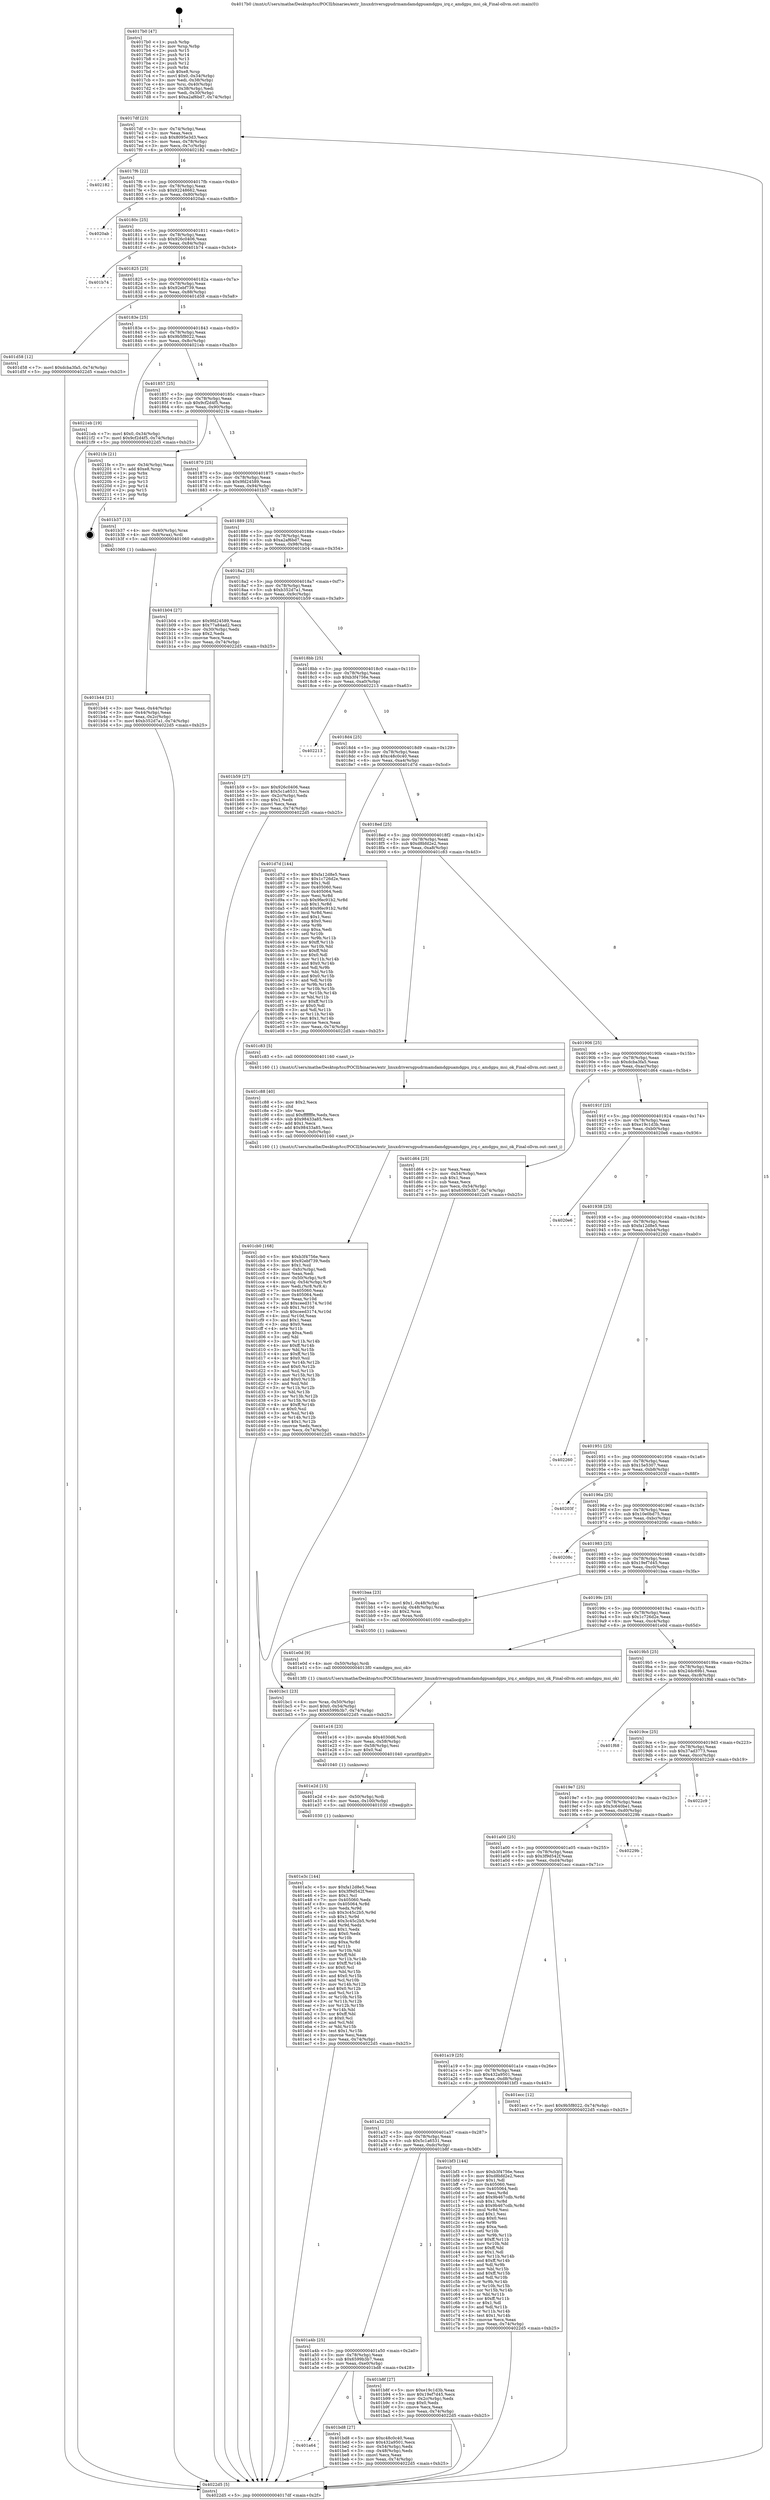 digraph "0x4017b0" {
  label = "0x4017b0 (/mnt/c/Users/mathe/Desktop/tcc/POCII/binaries/extr_linuxdriversgpudrmamdamdgpuamdgpu_irq.c_amdgpu_msi_ok_Final-ollvm.out::main(0))"
  labelloc = "t"
  node[shape=record]

  Entry [label="",width=0.3,height=0.3,shape=circle,fillcolor=black,style=filled]
  "0x4017df" [label="{
     0x4017df [23]\l
     | [instrs]\l
     &nbsp;&nbsp;0x4017df \<+3\>: mov -0x74(%rbp),%eax\l
     &nbsp;&nbsp;0x4017e2 \<+2\>: mov %eax,%ecx\l
     &nbsp;&nbsp;0x4017e4 \<+6\>: sub $0x8095e3d3,%ecx\l
     &nbsp;&nbsp;0x4017ea \<+3\>: mov %eax,-0x78(%rbp)\l
     &nbsp;&nbsp;0x4017ed \<+3\>: mov %ecx,-0x7c(%rbp)\l
     &nbsp;&nbsp;0x4017f0 \<+6\>: je 0000000000402182 \<main+0x9d2\>\l
  }"]
  "0x402182" [label="{
     0x402182\l
  }", style=dashed]
  "0x4017f6" [label="{
     0x4017f6 [22]\l
     | [instrs]\l
     &nbsp;&nbsp;0x4017f6 \<+5\>: jmp 00000000004017fb \<main+0x4b\>\l
     &nbsp;&nbsp;0x4017fb \<+3\>: mov -0x78(%rbp),%eax\l
     &nbsp;&nbsp;0x4017fe \<+5\>: sub $0x92248662,%eax\l
     &nbsp;&nbsp;0x401803 \<+3\>: mov %eax,-0x80(%rbp)\l
     &nbsp;&nbsp;0x401806 \<+6\>: je 00000000004020ab \<main+0x8fb\>\l
  }"]
  Exit [label="",width=0.3,height=0.3,shape=circle,fillcolor=black,style=filled,peripheries=2]
  "0x4020ab" [label="{
     0x4020ab\l
  }", style=dashed]
  "0x40180c" [label="{
     0x40180c [25]\l
     | [instrs]\l
     &nbsp;&nbsp;0x40180c \<+5\>: jmp 0000000000401811 \<main+0x61\>\l
     &nbsp;&nbsp;0x401811 \<+3\>: mov -0x78(%rbp),%eax\l
     &nbsp;&nbsp;0x401814 \<+5\>: sub $0x926c0406,%eax\l
     &nbsp;&nbsp;0x401819 \<+6\>: mov %eax,-0x84(%rbp)\l
     &nbsp;&nbsp;0x40181f \<+6\>: je 0000000000401b74 \<main+0x3c4\>\l
  }"]
  "0x401e3c" [label="{
     0x401e3c [144]\l
     | [instrs]\l
     &nbsp;&nbsp;0x401e3c \<+5\>: mov $0xfa12d8e5,%eax\l
     &nbsp;&nbsp;0x401e41 \<+5\>: mov $0x3f9d542f,%esi\l
     &nbsp;&nbsp;0x401e46 \<+2\>: mov $0x1,%cl\l
     &nbsp;&nbsp;0x401e48 \<+7\>: mov 0x405060,%edx\l
     &nbsp;&nbsp;0x401e4f \<+8\>: mov 0x405064,%r8d\l
     &nbsp;&nbsp;0x401e57 \<+3\>: mov %edx,%r9d\l
     &nbsp;&nbsp;0x401e5a \<+7\>: sub $0x3c45c2b5,%r9d\l
     &nbsp;&nbsp;0x401e61 \<+4\>: sub $0x1,%r9d\l
     &nbsp;&nbsp;0x401e65 \<+7\>: add $0x3c45c2b5,%r9d\l
     &nbsp;&nbsp;0x401e6c \<+4\>: imul %r9d,%edx\l
     &nbsp;&nbsp;0x401e70 \<+3\>: and $0x1,%edx\l
     &nbsp;&nbsp;0x401e73 \<+3\>: cmp $0x0,%edx\l
     &nbsp;&nbsp;0x401e76 \<+4\>: sete %r10b\l
     &nbsp;&nbsp;0x401e7a \<+4\>: cmp $0xa,%r8d\l
     &nbsp;&nbsp;0x401e7e \<+4\>: setl %r11b\l
     &nbsp;&nbsp;0x401e82 \<+3\>: mov %r10b,%bl\l
     &nbsp;&nbsp;0x401e85 \<+3\>: xor $0xff,%bl\l
     &nbsp;&nbsp;0x401e88 \<+3\>: mov %r11b,%r14b\l
     &nbsp;&nbsp;0x401e8b \<+4\>: xor $0xff,%r14b\l
     &nbsp;&nbsp;0x401e8f \<+3\>: xor $0x0,%cl\l
     &nbsp;&nbsp;0x401e92 \<+3\>: mov %bl,%r15b\l
     &nbsp;&nbsp;0x401e95 \<+4\>: and $0x0,%r15b\l
     &nbsp;&nbsp;0x401e99 \<+3\>: and %cl,%r10b\l
     &nbsp;&nbsp;0x401e9c \<+3\>: mov %r14b,%r12b\l
     &nbsp;&nbsp;0x401e9f \<+4\>: and $0x0,%r12b\l
     &nbsp;&nbsp;0x401ea3 \<+3\>: and %cl,%r11b\l
     &nbsp;&nbsp;0x401ea6 \<+3\>: or %r10b,%r15b\l
     &nbsp;&nbsp;0x401ea9 \<+3\>: or %r11b,%r12b\l
     &nbsp;&nbsp;0x401eac \<+3\>: xor %r12b,%r15b\l
     &nbsp;&nbsp;0x401eaf \<+3\>: or %r14b,%bl\l
     &nbsp;&nbsp;0x401eb2 \<+3\>: xor $0xff,%bl\l
     &nbsp;&nbsp;0x401eb5 \<+3\>: or $0x0,%cl\l
     &nbsp;&nbsp;0x401eb8 \<+2\>: and %cl,%bl\l
     &nbsp;&nbsp;0x401eba \<+3\>: or %bl,%r15b\l
     &nbsp;&nbsp;0x401ebd \<+4\>: test $0x1,%r15b\l
     &nbsp;&nbsp;0x401ec1 \<+3\>: cmovne %esi,%eax\l
     &nbsp;&nbsp;0x401ec4 \<+3\>: mov %eax,-0x74(%rbp)\l
     &nbsp;&nbsp;0x401ec7 \<+5\>: jmp 00000000004022d5 \<main+0xb25\>\l
  }"]
  "0x401b74" [label="{
     0x401b74\l
  }", style=dashed]
  "0x401825" [label="{
     0x401825 [25]\l
     | [instrs]\l
     &nbsp;&nbsp;0x401825 \<+5\>: jmp 000000000040182a \<main+0x7a\>\l
     &nbsp;&nbsp;0x40182a \<+3\>: mov -0x78(%rbp),%eax\l
     &nbsp;&nbsp;0x40182d \<+5\>: sub $0x92ebf739,%eax\l
     &nbsp;&nbsp;0x401832 \<+6\>: mov %eax,-0x88(%rbp)\l
     &nbsp;&nbsp;0x401838 \<+6\>: je 0000000000401d58 \<main+0x5a8\>\l
  }"]
  "0x401e2d" [label="{
     0x401e2d [15]\l
     | [instrs]\l
     &nbsp;&nbsp;0x401e2d \<+4\>: mov -0x50(%rbp),%rdi\l
     &nbsp;&nbsp;0x401e31 \<+6\>: mov %eax,-0x100(%rbp)\l
     &nbsp;&nbsp;0x401e37 \<+5\>: call 0000000000401030 \<free@plt\>\l
     | [calls]\l
     &nbsp;&nbsp;0x401030 \{1\} (unknown)\l
  }"]
  "0x401d58" [label="{
     0x401d58 [12]\l
     | [instrs]\l
     &nbsp;&nbsp;0x401d58 \<+7\>: movl $0xdcba3fa5,-0x74(%rbp)\l
     &nbsp;&nbsp;0x401d5f \<+5\>: jmp 00000000004022d5 \<main+0xb25\>\l
  }"]
  "0x40183e" [label="{
     0x40183e [25]\l
     | [instrs]\l
     &nbsp;&nbsp;0x40183e \<+5\>: jmp 0000000000401843 \<main+0x93\>\l
     &nbsp;&nbsp;0x401843 \<+3\>: mov -0x78(%rbp),%eax\l
     &nbsp;&nbsp;0x401846 \<+5\>: sub $0x9b5f8022,%eax\l
     &nbsp;&nbsp;0x40184b \<+6\>: mov %eax,-0x8c(%rbp)\l
     &nbsp;&nbsp;0x401851 \<+6\>: je 00000000004021eb \<main+0xa3b\>\l
  }"]
  "0x401e16" [label="{
     0x401e16 [23]\l
     | [instrs]\l
     &nbsp;&nbsp;0x401e16 \<+10\>: movabs $0x4030d6,%rdi\l
     &nbsp;&nbsp;0x401e20 \<+3\>: mov %eax,-0x58(%rbp)\l
     &nbsp;&nbsp;0x401e23 \<+3\>: mov -0x58(%rbp),%esi\l
     &nbsp;&nbsp;0x401e26 \<+2\>: mov $0x0,%al\l
     &nbsp;&nbsp;0x401e28 \<+5\>: call 0000000000401040 \<printf@plt\>\l
     | [calls]\l
     &nbsp;&nbsp;0x401040 \{1\} (unknown)\l
  }"]
  "0x4021eb" [label="{
     0x4021eb [19]\l
     | [instrs]\l
     &nbsp;&nbsp;0x4021eb \<+7\>: movl $0x0,-0x34(%rbp)\l
     &nbsp;&nbsp;0x4021f2 \<+7\>: movl $0x9cf2d4f5,-0x74(%rbp)\l
     &nbsp;&nbsp;0x4021f9 \<+5\>: jmp 00000000004022d5 \<main+0xb25\>\l
  }"]
  "0x401857" [label="{
     0x401857 [25]\l
     | [instrs]\l
     &nbsp;&nbsp;0x401857 \<+5\>: jmp 000000000040185c \<main+0xac\>\l
     &nbsp;&nbsp;0x40185c \<+3\>: mov -0x78(%rbp),%eax\l
     &nbsp;&nbsp;0x40185f \<+5\>: sub $0x9cf2d4f5,%eax\l
     &nbsp;&nbsp;0x401864 \<+6\>: mov %eax,-0x90(%rbp)\l
     &nbsp;&nbsp;0x40186a \<+6\>: je 00000000004021fe \<main+0xa4e\>\l
  }"]
  "0x401cb0" [label="{
     0x401cb0 [168]\l
     | [instrs]\l
     &nbsp;&nbsp;0x401cb0 \<+5\>: mov $0xb3f4756e,%ecx\l
     &nbsp;&nbsp;0x401cb5 \<+5\>: mov $0x92ebf739,%edx\l
     &nbsp;&nbsp;0x401cba \<+3\>: mov $0x1,%sil\l
     &nbsp;&nbsp;0x401cbd \<+6\>: mov -0xfc(%rbp),%edi\l
     &nbsp;&nbsp;0x401cc3 \<+3\>: imul %eax,%edi\l
     &nbsp;&nbsp;0x401cc6 \<+4\>: mov -0x50(%rbp),%r8\l
     &nbsp;&nbsp;0x401cca \<+4\>: movslq -0x54(%rbp),%r9\l
     &nbsp;&nbsp;0x401cce \<+4\>: mov %edi,(%r8,%r9,4)\l
     &nbsp;&nbsp;0x401cd2 \<+7\>: mov 0x405060,%eax\l
     &nbsp;&nbsp;0x401cd9 \<+7\>: mov 0x405064,%edi\l
     &nbsp;&nbsp;0x401ce0 \<+3\>: mov %eax,%r10d\l
     &nbsp;&nbsp;0x401ce3 \<+7\>: add $0xceed3174,%r10d\l
     &nbsp;&nbsp;0x401cea \<+4\>: sub $0x1,%r10d\l
     &nbsp;&nbsp;0x401cee \<+7\>: sub $0xceed3174,%r10d\l
     &nbsp;&nbsp;0x401cf5 \<+4\>: imul %r10d,%eax\l
     &nbsp;&nbsp;0x401cf9 \<+3\>: and $0x1,%eax\l
     &nbsp;&nbsp;0x401cfc \<+3\>: cmp $0x0,%eax\l
     &nbsp;&nbsp;0x401cff \<+4\>: sete %r11b\l
     &nbsp;&nbsp;0x401d03 \<+3\>: cmp $0xa,%edi\l
     &nbsp;&nbsp;0x401d06 \<+3\>: setl %bl\l
     &nbsp;&nbsp;0x401d09 \<+3\>: mov %r11b,%r14b\l
     &nbsp;&nbsp;0x401d0c \<+4\>: xor $0xff,%r14b\l
     &nbsp;&nbsp;0x401d10 \<+3\>: mov %bl,%r15b\l
     &nbsp;&nbsp;0x401d13 \<+4\>: xor $0xff,%r15b\l
     &nbsp;&nbsp;0x401d17 \<+4\>: xor $0x0,%sil\l
     &nbsp;&nbsp;0x401d1b \<+3\>: mov %r14b,%r12b\l
     &nbsp;&nbsp;0x401d1e \<+4\>: and $0x0,%r12b\l
     &nbsp;&nbsp;0x401d22 \<+3\>: and %sil,%r11b\l
     &nbsp;&nbsp;0x401d25 \<+3\>: mov %r15b,%r13b\l
     &nbsp;&nbsp;0x401d28 \<+4\>: and $0x0,%r13b\l
     &nbsp;&nbsp;0x401d2c \<+3\>: and %sil,%bl\l
     &nbsp;&nbsp;0x401d2f \<+3\>: or %r11b,%r12b\l
     &nbsp;&nbsp;0x401d32 \<+3\>: or %bl,%r13b\l
     &nbsp;&nbsp;0x401d35 \<+3\>: xor %r13b,%r12b\l
     &nbsp;&nbsp;0x401d38 \<+3\>: or %r15b,%r14b\l
     &nbsp;&nbsp;0x401d3b \<+4\>: xor $0xff,%r14b\l
     &nbsp;&nbsp;0x401d3f \<+4\>: or $0x0,%sil\l
     &nbsp;&nbsp;0x401d43 \<+3\>: and %sil,%r14b\l
     &nbsp;&nbsp;0x401d46 \<+3\>: or %r14b,%r12b\l
     &nbsp;&nbsp;0x401d49 \<+4\>: test $0x1,%r12b\l
     &nbsp;&nbsp;0x401d4d \<+3\>: cmovne %edx,%ecx\l
     &nbsp;&nbsp;0x401d50 \<+3\>: mov %ecx,-0x74(%rbp)\l
     &nbsp;&nbsp;0x401d53 \<+5\>: jmp 00000000004022d5 \<main+0xb25\>\l
  }"]
  "0x4021fe" [label="{
     0x4021fe [21]\l
     | [instrs]\l
     &nbsp;&nbsp;0x4021fe \<+3\>: mov -0x34(%rbp),%eax\l
     &nbsp;&nbsp;0x402201 \<+7\>: add $0xe8,%rsp\l
     &nbsp;&nbsp;0x402208 \<+1\>: pop %rbx\l
     &nbsp;&nbsp;0x402209 \<+2\>: pop %r12\l
     &nbsp;&nbsp;0x40220b \<+2\>: pop %r13\l
     &nbsp;&nbsp;0x40220d \<+2\>: pop %r14\l
     &nbsp;&nbsp;0x40220f \<+2\>: pop %r15\l
     &nbsp;&nbsp;0x402211 \<+1\>: pop %rbp\l
     &nbsp;&nbsp;0x402212 \<+1\>: ret\l
  }"]
  "0x401870" [label="{
     0x401870 [25]\l
     | [instrs]\l
     &nbsp;&nbsp;0x401870 \<+5\>: jmp 0000000000401875 \<main+0xc5\>\l
     &nbsp;&nbsp;0x401875 \<+3\>: mov -0x78(%rbp),%eax\l
     &nbsp;&nbsp;0x401878 \<+5\>: sub $0x9fd24589,%eax\l
     &nbsp;&nbsp;0x40187d \<+6\>: mov %eax,-0x94(%rbp)\l
     &nbsp;&nbsp;0x401883 \<+6\>: je 0000000000401b37 \<main+0x387\>\l
  }"]
  "0x401c88" [label="{
     0x401c88 [40]\l
     | [instrs]\l
     &nbsp;&nbsp;0x401c88 \<+5\>: mov $0x2,%ecx\l
     &nbsp;&nbsp;0x401c8d \<+1\>: cltd\l
     &nbsp;&nbsp;0x401c8e \<+2\>: idiv %ecx\l
     &nbsp;&nbsp;0x401c90 \<+6\>: imul $0xfffffffe,%edx,%ecx\l
     &nbsp;&nbsp;0x401c96 \<+6\>: sub $0x98433a85,%ecx\l
     &nbsp;&nbsp;0x401c9c \<+3\>: add $0x1,%ecx\l
     &nbsp;&nbsp;0x401c9f \<+6\>: add $0x98433a85,%ecx\l
     &nbsp;&nbsp;0x401ca5 \<+6\>: mov %ecx,-0xfc(%rbp)\l
     &nbsp;&nbsp;0x401cab \<+5\>: call 0000000000401160 \<next_i\>\l
     | [calls]\l
     &nbsp;&nbsp;0x401160 \{1\} (/mnt/c/Users/mathe/Desktop/tcc/POCII/binaries/extr_linuxdriversgpudrmamdamdgpuamdgpu_irq.c_amdgpu_msi_ok_Final-ollvm.out::next_i)\l
  }"]
  "0x401b37" [label="{
     0x401b37 [13]\l
     | [instrs]\l
     &nbsp;&nbsp;0x401b37 \<+4\>: mov -0x40(%rbp),%rax\l
     &nbsp;&nbsp;0x401b3b \<+4\>: mov 0x8(%rax),%rdi\l
     &nbsp;&nbsp;0x401b3f \<+5\>: call 0000000000401060 \<atoi@plt\>\l
     | [calls]\l
     &nbsp;&nbsp;0x401060 \{1\} (unknown)\l
  }"]
  "0x401889" [label="{
     0x401889 [25]\l
     | [instrs]\l
     &nbsp;&nbsp;0x401889 \<+5\>: jmp 000000000040188e \<main+0xde\>\l
     &nbsp;&nbsp;0x40188e \<+3\>: mov -0x78(%rbp),%eax\l
     &nbsp;&nbsp;0x401891 \<+5\>: sub $0xa2af6bd7,%eax\l
     &nbsp;&nbsp;0x401896 \<+6\>: mov %eax,-0x98(%rbp)\l
     &nbsp;&nbsp;0x40189c \<+6\>: je 0000000000401b04 \<main+0x354\>\l
  }"]
  "0x401a64" [label="{
     0x401a64\l
  }", style=dashed]
  "0x401b04" [label="{
     0x401b04 [27]\l
     | [instrs]\l
     &nbsp;&nbsp;0x401b04 \<+5\>: mov $0x9fd24589,%eax\l
     &nbsp;&nbsp;0x401b09 \<+5\>: mov $0x77a84ad2,%ecx\l
     &nbsp;&nbsp;0x401b0e \<+3\>: mov -0x30(%rbp),%edx\l
     &nbsp;&nbsp;0x401b11 \<+3\>: cmp $0x2,%edx\l
     &nbsp;&nbsp;0x401b14 \<+3\>: cmovne %ecx,%eax\l
     &nbsp;&nbsp;0x401b17 \<+3\>: mov %eax,-0x74(%rbp)\l
     &nbsp;&nbsp;0x401b1a \<+5\>: jmp 00000000004022d5 \<main+0xb25\>\l
  }"]
  "0x4018a2" [label="{
     0x4018a2 [25]\l
     | [instrs]\l
     &nbsp;&nbsp;0x4018a2 \<+5\>: jmp 00000000004018a7 \<main+0xf7\>\l
     &nbsp;&nbsp;0x4018a7 \<+3\>: mov -0x78(%rbp),%eax\l
     &nbsp;&nbsp;0x4018aa \<+5\>: sub $0xb352d7a1,%eax\l
     &nbsp;&nbsp;0x4018af \<+6\>: mov %eax,-0x9c(%rbp)\l
     &nbsp;&nbsp;0x4018b5 \<+6\>: je 0000000000401b59 \<main+0x3a9\>\l
  }"]
  "0x4022d5" [label="{
     0x4022d5 [5]\l
     | [instrs]\l
     &nbsp;&nbsp;0x4022d5 \<+5\>: jmp 00000000004017df \<main+0x2f\>\l
  }"]
  "0x4017b0" [label="{
     0x4017b0 [47]\l
     | [instrs]\l
     &nbsp;&nbsp;0x4017b0 \<+1\>: push %rbp\l
     &nbsp;&nbsp;0x4017b1 \<+3\>: mov %rsp,%rbp\l
     &nbsp;&nbsp;0x4017b4 \<+2\>: push %r15\l
     &nbsp;&nbsp;0x4017b6 \<+2\>: push %r14\l
     &nbsp;&nbsp;0x4017b8 \<+2\>: push %r13\l
     &nbsp;&nbsp;0x4017ba \<+2\>: push %r12\l
     &nbsp;&nbsp;0x4017bc \<+1\>: push %rbx\l
     &nbsp;&nbsp;0x4017bd \<+7\>: sub $0xe8,%rsp\l
     &nbsp;&nbsp;0x4017c4 \<+7\>: movl $0x0,-0x34(%rbp)\l
     &nbsp;&nbsp;0x4017cb \<+3\>: mov %edi,-0x38(%rbp)\l
     &nbsp;&nbsp;0x4017ce \<+4\>: mov %rsi,-0x40(%rbp)\l
     &nbsp;&nbsp;0x4017d2 \<+3\>: mov -0x38(%rbp),%edi\l
     &nbsp;&nbsp;0x4017d5 \<+3\>: mov %edi,-0x30(%rbp)\l
     &nbsp;&nbsp;0x4017d8 \<+7\>: movl $0xa2af6bd7,-0x74(%rbp)\l
  }"]
  "0x401b44" [label="{
     0x401b44 [21]\l
     | [instrs]\l
     &nbsp;&nbsp;0x401b44 \<+3\>: mov %eax,-0x44(%rbp)\l
     &nbsp;&nbsp;0x401b47 \<+3\>: mov -0x44(%rbp),%eax\l
     &nbsp;&nbsp;0x401b4a \<+3\>: mov %eax,-0x2c(%rbp)\l
     &nbsp;&nbsp;0x401b4d \<+7\>: movl $0xb352d7a1,-0x74(%rbp)\l
     &nbsp;&nbsp;0x401b54 \<+5\>: jmp 00000000004022d5 \<main+0xb25\>\l
  }"]
  "0x401bd8" [label="{
     0x401bd8 [27]\l
     | [instrs]\l
     &nbsp;&nbsp;0x401bd8 \<+5\>: mov $0xc48c0c40,%eax\l
     &nbsp;&nbsp;0x401bdd \<+5\>: mov $0x432a9501,%ecx\l
     &nbsp;&nbsp;0x401be2 \<+3\>: mov -0x54(%rbp),%edx\l
     &nbsp;&nbsp;0x401be5 \<+3\>: cmp -0x48(%rbp),%edx\l
     &nbsp;&nbsp;0x401be8 \<+3\>: cmovl %ecx,%eax\l
     &nbsp;&nbsp;0x401beb \<+3\>: mov %eax,-0x74(%rbp)\l
     &nbsp;&nbsp;0x401bee \<+5\>: jmp 00000000004022d5 \<main+0xb25\>\l
  }"]
  "0x401b59" [label="{
     0x401b59 [27]\l
     | [instrs]\l
     &nbsp;&nbsp;0x401b59 \<+5\>: mov $0x926c0406,%eax\l
     &nbsp;&nbsp;0x401b5e \<+5\>: mov $0x5c1a6531,%ecx\l
     &nbsp;&nbsp;0x401b63 \<+3\>: mov -0x2c(%rbp),%edx\l
     &nbsp;&nbsp;0x401b66 \<+3\>: cmp $0x1,%edx\l
     &nbsp;&nbsp;0x401b69 \<+3\>: cmovl %ecx,%eax\l
     &nbsp;&nbsp;0x401b6c \<+3\>: mov %eax,-0x74(%rbp)\l
     &nbsp;&nbsp;0x401b6f \<+5\>: jmp 00000000004022d5 \<main+0xb25\>\l
  }"]
  "0x4018bb" [label="{
     0x4018bb [25]\l
     | [instrs]\l
     &nbsp;&nbsp;0x4018bb \<+5\>: jmp 00000000004018c0 \<main+0x110\>\l
     &nbsp;&nbsp;0x4018c0 \<+3\>: mov -0x78(%rbp),%eax\l
     &nbsp;&nbsp;0x4018c3 \<+5\>: sub $0xb3f4756e,%eax\l
     &nbsp;&nbsp;0x4018c8 \<+6\>: mov %eax,-0xa0(%rbp)\l
     &nbsp;&nbsp;0x4018ce \<+6\>: je 0000000000402213 \<main+0xa63\>\l
  }"]
  "0x401bc1" [label="{
     0x401bc1 [23]\l
     | [instrs]\l
     &nbsp;&nbsp;0x401bc1 \<+4\>: mov %rax,-0x50(%rbp)\l
     &nbsp;&nbsp;0x401bc5 \<+7\>: movl $0x0,-0x54(%rbp)\l
     &nbsp;&nbsp;0x401bcc \<+7\>: movl $0x6599b3b7,-0x74(%rbp)\l
     &nbsp;&nbsp;0x401bd3 \<+5\>: jmp 00000000004022d5 \<main+0xb25\>\l
  }"]
  "0x402213" [label="{
     0x402213\l
  }", style=dashed]
  "0x4018d4" [label="{
     0x4018d4 [25]\l
     | [instrs]\l
     &nbsp;&nbsp;0x4018d4 \<+5\>: jmp 00000000004018d9 \<main+0x129\>\l
     &nbsp;&nbsp;0x4018d9 \<+3\>: mov -0x78(%rbp),%eax\l
     &nbsp;&nbsp;0x4018dc \<+5\>: sub $0xc48c0c40,%eax\l
     &nbsp;&nbsp;0x4018e1 \<+6\>: mov %eax,-0xa4(%rbp)\l
     &nbsp;&nbsp;0x4018e7 \<+6\>: je 0000000000401d7d \<main+0x5cd\>\l
  }"]
  "0x401a4b" [label="{
     0x401a4b [25]\l
     | [instrs]\l
     &nbsp;&nbsp;0x401a4b \<+5\>: jmp 0000000000401a50 \<main+0x2a0\>\l
     &nbsp;&nbsp;0x401a50 \<+3\>: mov -0x78(%rbp),%eax\l
     &nbsp;&nbsp;0x401a53 \<+5\>: sub $0x6599b3b7,%eax\l
     &nbsp;&nbsp;0x401a58 \<+6\>: mov %eax,-0xe0(%rbp)\l
     &nbsp;&nbsp;0x401a5e \<+6\>: je 0000000000401bd8 \<main+0x428\>\l
  }"]
  "0x401d7d" [label="{
     0x401d7d [144]\l
     | [instrs]\l
     &nbsp;&nbsp;0x401d7d \<+5\>: mov $0xfa12d8e5,%eax\l
     &nbsp;&nbsp;0x401d82 \<+5\>: mov $0x1c726d2e,%ecx\l
     &nbsp;&nbsp;0x401d87 \<+2\>: mov $0x1,%dl\l
     &nbsp;&nbsp;0x401d89 \<+7\>: mov 0x405060,%esi\l
     &nbsp;&nbsp;0x401d90 \<+7\>: mov 0x405064,%edi\l
     &nbsp;&nbsp;0x401d97 \<+3\>: mov %esi,%r8d\l
     &nbsp;&nbsp;0x401d9a \<+7\>: sub $0x9fec91b2,%r8d\l
     &nbsp;&nbsp;0x401da1 \<+4\>: sub $0x1,%r8d\l
     &nbsp;&nbsp;0x401da5 \<+7\>: add $0x9fec91b2,%r8d\l
     &nbsp;&nbsp;0x401dac \<+4\>: imul %r8d,%esi\l
     &nbsp;&nbsp;0x401db0 \<+3\>: and $0x1,%esi\l
     &nbsp;&nbsp;0x401db3 \<+3\>: cmp $0x0,%esi\l
     &nbsp;&nbsp;0x401db6 \<+4\>: sete %r9b\l
     &nbsp;&nbsp;0x401dba \<+3\>: cmp $0xa,%edi\l
     &nbsp;&nbsp;0x401dbd \<+4\>: setl %r10b\l
     &nbsp;&nbsp;0x401dc1 \<+3\>: mov %r9b,%r11b\l
     &nbsp;&nbsp;0x401dc4 \<+4\>: xor $0xff,%r11b\l
     &nbsp;&nbsp;0x401dc8 \<+3\>: mov %r10b,%bl\l
     &nbsp;&nbsp;0x401dcb \<+3\>: xor $0xff,%bl\l
     &nbsp;&nbsp;0x401dce \<+3\>: xor $0x0,%dl\l
     &nbsp;&nbsp;0x401dd1 \<+3\>: mov %r11b,%r14b\l
     &nbsp;&nbsp;0x401dd4 \<+4\>: and $0x0,%r14b\l
     &nbsp;&nbsp;0x401dd8 \<+3\>: and %dl,%r9b\l
     &nbsp;&nbsp;0x401ddb \<+3\>: mov %bl,%r15b\l
     &nbsp;&nbsp;0x401dde \<+4\>: and $0x0,%r15b\l
     &nbsp;&nbsp;0x401de2 \<+3\>: and %dl,%r10b\l
     &nbsp;&nbsp;0x401de5 \<+3\>: or %r9b,%r14b\l
     &nbsp;&nbsp;0x401de8 \<+3\>: or %r10b,%r15b\l
     &nbsp;&nbsp;0x401deb \<+3\>: xor %r15b,%r14b\l
     &nbsp;&nbsp;0x401dee \<+3\>: or %bl,%r11b\l
     &nbsp;&nbsp;0x401df1 \<+4\>: xor $0xff,%r11b\l
     &nbsp;&nbsp;0x401df5 \<+3\>: or $0x0,%dl\l
     &nbsp;&nbsp;0x401df8 \<+3\>: and %dl,%r11b\l
     &nbsp;&nbsp;0x401dfb \<+3\>: or %r11b,%r14b\l
     &nbsp;&nbsp;0x401dfe \<+4\>: test $0x1,%r14b\l
     &nbsp;&nbsp;0x401e02 \<+3\>: cmovne %ecx,%eax\l
     &nbsp;&nbsp;0x401e05 \<+3\>: mov %eax,-0x74(%rbp)\l
     &nbsp;&nbsp;0x401e08 \<+5\>: jmp 00000000004022d5 \<main+0xb25\>\l
  }"]
  "0x4018ed" [label="{
     0x4018ed [25]\l
     | [instrs]\l
     &nbsp;&nbsp;0x4018ed \<+5\>: jmp 00000000004018f2 \<main+0x142\>\l
     &nbsp;&nbsp;0x4018f2 \<+3\>: mov -0x78(%rbp),%eax\l
     &nbsp;&nbsp;0x4018f5 \<+5\>: sub $0xd8bfd2e2,%eax\l
     &nbsp;&nbsp;0x4018fa \<+6\>: mov %eax,-0xa8(%rbp)\l
     &nbsp;&nbsp;0x401900 \<+6\>: je 0000000000401c83 \<main+0x4d3\>\l
  }"]
  "0x401b8f" [label="{
     0x401b8f [27]\l
     | [instrs]\l
     &nbsp;&nbsp;0x401b8f \<+5\>: mov $0xe19c1d3b,%eax\l
     &nbsp;&nbsp;0x401b94 \<+5\>: mov $0x19ef7d45,%ecx\l
     &nbsp;&nbsp;0x401b99 \<+3\>: mov -0x2c(%rbp),%edx\l
     &nbsp;&nbsp;0x401b9c \<+3\>: cmp $0x0,%edx\l
     &nbsp;&nbsp;0x401b9f \<+3\>: cmove %ecx,%eax\l
     &nbsp;&nbsp;0x401ba2 \<+3\>: mov %eax,-0x74(%rbp)\l
     &nbsp;&nbsp;0x401ba5 \<+5\>: jmp 00000000004022d5 \<main+0xb25\>\l
  }"]
  "0x401c83" [label="{
     0x401c83 [5]\l
     | [instrs]\l
     &nbsp;&nbsp;0x401c83 \<+5\>: call 0000000000401160 \<next_i\>\l
     | [calls]\l
     &nbsp;&nbsp;0x401160 \{1\} (/mnt/c/Users/mathe/Desktop/tcc/POCII/binaries/extr_linuxdriversgpudrmamdamdgpuamdgpu_irq.c_amdgpu_msi_ok_Final-ollvm.out::next_i)\l
  }"]
  "0x401906" [label="{
     0x401906 [25]\l
     | [instrs]\l
     &nbsp;&nbsp;0x401906 \<+5\>: jmp 000000000040190b \<main+0x15b\>\l
     &nbsp;&nbsp;0x40190b \<+3\>: mov -0x78(%rbp),%eax\l
     &nbsp;&nbsp;0x40190e \<+5\>: sub $0xdcba3fa5,%eax\l
     &nbsp;&nbsp;0x401913 \<+6\>: mov %eax,-0xac(%rbp)\l
     &nbsp;&nbsp;0x401919 \<+6\>: je 0000000000401d64 \<main+0x5b4\>\l
  }"]
  "0x401a32" [label="{
     0x401a32 [25]\l
     | [instrs]\l
     &nbsp;&nbsp;0x401a32 \<+5\>: jmp 0000000000401a37 \<main+0x287\>\l
     &nbsp;&nbsp;0x401a37 \<+3\>: mov -0x78(%rbp),%eax\l
     &nbsp;&nbsp;0x401a3a \<+5\>: sub $0x5c1a6531,%eax\l
     &nbsp;&nbsp;0x401a3f \<+6\>: mov %eax,-0xdc(%rbp)\l
     &nbsp;&nbsp;0x401a45 \<+6\>: je 0000000000401b8f \<main+0x3df\>\l
  }"]
  "0x401d64" [label="{
     0x401d64 [25]\l
     | [instrs]\l
     &nbsp;&nbsp;0x401d64 \<+2\>: xor %eax,%eax\l
     &nbsp;&nbsp;0x401d66 \<+3\>: mov -0x54(%rbp),%ecx\l
     &nbsp;&nbsp;0x401d69 \<+3\>: sub $0x1,%eax\l
     &nbsp;&nbsp;0x401d6c \<+2\>: sub %eax,%ecx\l
     &nbsp;&nbsp;0x401d6e \<+3\>: mov %ecx,-0x54(%rbp)\l
     &nbsp;&nbsp;0x401d71 \<+7\>: movl $0x6599b3b7,-0x74(%rbp)\l
     &nbsp;&nbsp;0x401d78 \<+5\>: jmp 00000000004022d5 \<main+0xb25\>\l
  }"]
  "0x40191f" [label="{
     0x40191f [25]\l
     | [instrs]\l
     &nbsp;&nbsp;0x40191f \<+5\>: jmp 0000000000401924 \<main+0x174\>\l
     &nbsp;&nbsp;0x401924 \<+3\>: mov -0x78(%rbp),%eax\l
     &nbsp;&nbsp;0x401927 \<+5\>: sub $0xe19c1d3b,%eax\l
     &nbsp;&nbsp;0x40192c \<+6\>: mov %eax,-0xb0(%rbp)\l
     &nbsp;&nbsp;0x401932 \<+6\>: je 00000000004020e6 \<main+0x936\>\l
  }"]
  "0x401bf3" [label="{
     0x401bf3 [144]\l
     | [instrs]\l
     &nbsp;&nbsp;0x401bf3 \<+5\>: mov $0xb3f4756e,%eax\l
     &nbsp;&nbsp;0x401bf8 \<+5\>: mov $0xd8bfd2e2,%ecx\l
     &nbsp;&nbsp;0x401bfd \<+2\>: mov $0x1,%dl\l
     &nbsp;&nbsp;0x401bff \<+7\>: mov 0x405060,%esi\l
     &nbsp;&nbsp;0x401c06 \<+7\>: mov 0x405064,%edi\l
     &nbsp;&nbsp;0x401c0d \<+3\>: mov %esi,%r8d\l
     &nbsp;&nbsp;0x401c10 \<+7\>: add $0x9b467cdb,%r8d\l
     &nbsp;&nbsp;0x401c17 \<+4\>: sub $0x1,%r8d\l
     &nbsp;&nbsp;0x401c1b \<+7\>: sub $0x9b467cdb,%r8d\l
     &nbsp;&nbsp;0x401c22 \<+4\>: imul %r8d,%esi\l
     &nbsp;&nbsp;0x401c26 \<+3\>: and $0x1,%esi\l
     &nbsp;&nbsp;0x401c29 \<+3\>: cmp $0x0,%esi\l
     &nbsp;&nbsp;0x401c2c \<+4\>: sete %r9b\l
     &nbsp;&nbsp;0x401c30 \<+3\>: cmp $0xa,%edi\l
     &nbsp;&nbsp;0x401c33 \<+4\>: setl %r10b\l
     &nbsp;&nbsp;0x401c37 \<+3\>: mov %r9b,%r11b\l
     &nbsp;&nbsp;0x401c3a \<+4\>: xor $0xff,%r11b\l
     &nbsp;&nbsp;0x401c3e \<+3\>: mov %r10b,%bl\l
     &nbsp;&nbsp;0x401c41 \<+3\>: xor $0xff,%bl\l
     &nbsp;&nbsp;0x401c44 \<+3\>: xor $0x1,%dl\l
     &nbsp;&nbsp;0x401c47 \<+3\>: mov %r11b,%r14b\l
     &nbsp;&nbsp;0x401c4a \<+4\>: and $0xff,%r14b\l
     &nbsp;&nbsp;0x401c4e \<+3\>: and %dl,%r9b\l
     &nbsp;&nbsp;0x401c51 \<+3\>: mov %bl,%r15b\l
     &nbsp;&nbsp;0x401c54 \<+4\>: and $0xff,%r15b\l
     &nbsp;&nbsp;0x401c58 \<+3\>: and %dl,%r10b\l
     &nbsp;&nbsp;0x401c5b \<+3\>: or %r9b,%r14b\l
     &nbsp;&nbsp;0x401c5e \<+3\>: or %r10b,%r15b\l
     &nbsp;&nbsp;0x401c61 \<+3\>: xor %r15b,%r14b\l
     &nbsp;&nbsp;0x401c64 \<+3\>: or %bl,%r11b\l
     &nbsp;&nbsp;0x401c67 \<+4\>: xor $0xff,%r11b\l
     &nbsp;&nbsp;0x401c6b \<+3\>: or $0x1,%dl\l
     &nbsp;&nbsp;0x401c6e \<+3\>: and %dl,%r11b\l
     &nbsp;&nbsp;0x401c71 \<+3\>: or %r11b,%r14b\l
     &nbsp;&nbsp;0x401c74 \<+4\>: test $0x1,%r14b\l
     &nbsp;&nbsp;0x401c78 \<+3\>: cmovne %ecx,%eax\l
     &nbsp;&nbsp;0x401c7b \<+3\>: mov %eax,-0x74(%rbp)\l
     &nbsp;&nbsp;0x401c7e \<+5\>: jmp 00000000004022d5 \<main+0xb25\>\l
  }"]
  "0x4020e6" [label="{
     0x4020e6\l
  }", style=dashed]
  "0x401938" [label="{
     0x401938 [25]\l
     | [instrs]\l
     &nbsp;&nbsp;0x401938 \<+5\>: jmp 000000000040193d \<main+0x18d\>\l
     &nbsp;&nbsp;0x40193d \<+3\>: mov -0x78(%rbp),%eax\l
     &nbsp;&nbsp;0x401940 \<+5\>: sub $0xfa12d8e5,%eax\l
     &nbsp;&nbsp;0x401945 \<+6\>: mov %eax,-0xb4(%rbp)\l
     &nbsp;&nbsp;0x40194b \<+6\>: je 0000000000402260 \<main+0xab0\>\l
  }"]
  "0x401a19" [label="{
     0x401a19 [25]\l
     | [instrs]\l
     &nbsp;&nbsp;0x401a19 \<+5\>: jmp 0000000000401a1e \<main+0x26e\>\l
     &nbsp;&nbsp;0x401a1e \<+3\>: mov -0x78(%rbp),%eax\l
     &nbsp;&nbsp;0x401a21 \<+5\>: sub $0x432a9501,%eax\l
     &nbsp;&nbsp;0x401a26 \<+6\>: mov %eax,-0xd8(%rbp)\l
     &nbsp;&nbsp;0x401a2c \<+6\>: je 0000000000401bf3 \<main+0x443\>\l
  }"]
  "0x402260" [label="{
     0x402260\l
  }", style=dashed]
  "0x401951" [label="{
     0x401951 [25]\l
     | [instrs]\l
     &nbsp;&nbsp;0x401951 \<+5\>: jmp 0000000000401956 \<main+0x1a6\>\l
     &nbsp;&nbsp;0x401956 \<+3\>: mov -0x78(%rbp),%eax\l
     &nbsp;&nbsp;0x401959 \<+5\>: sub $0x15e5307,%eax\l
     &nbsp;&nbsp;0x40195e \<+6\>: mov %eax,-0xb8(%rbp)\l
     &nbsp;&nbsp;0x401964 \<+6\>: je 000000000040203f \<main+0x88f\>\l
  }"]
  "0x401ecc" [label="{
     0x401ecc [12]\l
     | [instrs]\l
     &nbsp;&nbsp;0x401ecc \<+7\>: movl $0x9b5f8022,-0x74(%rbp)\l
     &nbsp;&nbsp;0x401ed3 \<+5\>: jmp 00000000004022d5 \<main+0xb25\>\l
  }"]
  "0x40203f" [label="{
     0x40203f\l
  }", style=dashed]
  "0x40196a" [label="{
     0x40196a [25]\l
     | [instrs]\l
     &nbsp;&nbsp;0x40196a \<+5\>: jmp 000000000040196f \<main+0x1bf\>\l
     &nbsp;&nbsp;0x40196f \<+3\>: mov -0x78(%rbp),%eax\l
     &nbsp;&nbsp;0x401972 \<+5\>: sub $0x10e0bd75,%eax\l
     &nbsp;&nbsp;0x401977 \<+6\>: mov %eax,-0xbc(%rbp)\l
     &nbsp;&nbsp;0x40197d \<+6\>: je 000000000040208c \<main+0x8dc\>\l
  }"]
  "0x401a00" [label="{
     0x401a00 [25]\l
     | [instrs]\l
     &nbsp;&nbsp;0x401a00 \<+5\>: jmp 0000000000401a05 \<main+0x255\>\l
     &nbsp;&nbsp;0x401a05 \<+3\>: mov -0x78(%rbp),%eax\l
     &nbsp;&nbsp;0x401a08 \<+5\>: sub $0x3f9d542f,%eax\l
     &nbsp;&nbsp;0x401a0d \<+6\>: mov %eax,-0xd4(%rbp)\l
     &nbsp;&nbsp;0x401a13 \<+6\>: je 0000000000401ecc \<main+0x71c\>\l
  }"]
  "0x40208c" [label="{
     0x40208c\l
  }", style=dashed]
  "0x401983" [label="{
     0x401983 [25]\l
     | [instrs]\l
     &nbsp;&nbsp;0x401983 \<+5\>: jmp 0000000000401988 \<main+0x1d8\>\l
     &nbsp;&nbsp;0x401988 \<+3\>: mov -0x78(%rbp),%eax\l
     &nbsp;&nbsp;0x40198b \<+5\>: sub $0x19ef7d45,%eax\l
     &nbsp;&nbsp;0x401990 \<+6\>: mov %eax,-0xc0(%rbp)\l
     &nbsp;&nbsp;0x401996 \<+6\>: je 0000000000401baa \<main+0x3fa\>\l
  }"]
  "0x40229b" [label="{
     0x40229b\l
  }", style=dashed]
  "0x401baa" [label="{
     0x401baa [23]\l
     | [instrs]\l
     &nbsp;&nbsp;0x401baa \<+7\>: movl $0x1,-0x48(%rbp)\l
     &nbsp;&nbsp;0x401bb1 \<+4\>: movslq -0x48(%rbp),%rax\l
     &nbsp;&nbsp;0x401bb5 \<+4\>: shl $0x2,%rax\l
     &nbsp;&nbsp;0x401bb9 \<+3\>: mov %rax,%rdi\l
     &nbsp;&nbsp;0x401bbc \<+5\>: call 0000000000401050 \<malloc@plt\>\l
     | [calls]\l
     &nbsp;&nbsp;0x401050 \{1\} (unknown)\l
  }"]
  "0x40199c" [label="{
     0x40199c [25]\l
     | [instrs]\l
     &nbsp;&nbsp;0x40199c \<+5\>: jmp 00000000004019a1 \<main+0x1f1\>\l
     &nbsp;&nbsp;0x4019a1 \<+3\>: mov -0x78(%rbp),%eax\l
     &nbsp;&nbsp;0x4019a4 \<+5\>: sub $0x1c726d2e,%eax\l
     &nbsp;&nbsp;0x4019a9 \<+6\>: mov %eax,-0xc4(%rbp)\l
     &nbsp;&nbsp;0x4019af \<+6\>: je 0000000000401e0d \<main+0x65d\>\l
  }"]
  "0x4019e7" [label="{
     0x4019e7 [25]\l
     | [instrs]\l
     &nbsp;&nbsp;0x4019e7 \<+5\>: jmp 00000000004019ec \<main+0x23c\>\l
     &nbsp;&nbsp;0x4019ec \<+3\>: mov -0x78(%rbp),%eax\l
     &nbsp;&nbsp;0x4019ef \<+5\>: sub $0x3c640be1,%eax\l
     &nbsp;&nbsp;0x4019f4 \<+6\>: mov %eax,-0xd0(%rbp)\l
     &nbsp;&nbsp;0x4019fa \<+6\>: je 000000000040229b \<main+0xaeb\>\l
  }"]
  "0x401e0d" [label="{
     0x401e0d [9]\l
     | [instrs]\l
     &nbsp;&nbsp;0x401e0d \<+4\>: mov -0x50(%rbp),%rdi\l
     &nbsp;&nbsp;0x401e11 \<+5\>: call 00000000004013f0 \<amdgpu_msi_ok\>\l
     | [calls]\l
     &nbsp;&nbsp;0x4013f0 \{1\} (/mnt/c/Users/mathe/Desktop/tcc/POCII/binaries/extr_linuxdriversgpudrmamdamdgpuamdgpu_irq.c_amdgpu_msi_ok_Final-ollvm.out::amdgpu_msi_ok)\l
  }"]
  "0x4019b5" [label="{
     0x4019b5 [25]\l
     | [instrs]\l
     &nbsp;&nbsp;0x4019b5 \<+5\>: jmp 00000000004019ba \<main+0x20a\>\l
     &nbsp;&nbsp;0x4019ba \<+3\>: mov -0x78(%rbp),%eax\l
     &nbsp;&nbsp;0x4019bd \<+5\>: sub $0x24dc69b1,%eax\l
     &nbsp;&nbsp;0x4019c2 \<+6\>: mov %eax,-0xc8(%rbp)\l
     &nbsp;&nbsp;0x4019c8 \<+6\>: je 0000000000401f68 \<main+0x7b8\>\l
  }"]
  "0x4022c9" [label="{
     0x4022c9\l
  }", style=dashed]
  "0x401f68" [label="{
     0x401f68\l
  }", style=dashed]
  "0x4019ce" [label="{
     0x4019ce [25]\l
     | [instrs]\l
     &nbsp;&nbsp;0x4019ce \<+5\>: jmp 00000000004019d3 \<main+0x223\>\l
     &nbsp;&nbsp;0x4019d3 \<+3\>: mov -0x78(%rbp),%eax\l
     &nbsp;&nbsp;0x4019d6 \<+5\>: sub $0x37ad3773,%eax\l
     &nbsp;&nbsp;0x4019db \<+6\>: mov %eax,-0xcc(%rbp)\l
     &nbsp;&nbsp;0x4019e1 \<+6\>: je 00000000004022c9 \<main+0xb19\>\l
  }"]
  Entry -> "0x4017b0" [label=" 1"]
  "0x4017df" -> "0x402182" [label=" 0"]
  "0x4017df" -> "0x4017f6" [label=" 16"]
  "0x4021fe" -> Exit [label=" 1"]
  "0x4017f6" -> "0x4020ab" [label=" 0"]
  "0x4017f6" -> "0x40180c" [label=" 16"]
  "0x4021eb" -> "0x4022d5" [label=" 1"]
  "0x40180c" -> "0x401b74" [label=" 0"]
  "0x40180c" -> "0x401825" [label=" 16"]
  "0x401ecc" -> "0x4022d5" [label=" 1"]
  "0x401825" -> "0x401d58" [label=" 1"]
  "0x401825" -> "0x40183e" [label=" 15"]
  "0x401e3c" -> "0x4022d5" [label=" 1"]
  "0x40183e" -> "0x4021eb" [label=" 1"]
  "0x40183e" -> "0x401857" [label=" 14"]
  "0x401e2d" -> "0x401e3c" [label=" 1"]
  "0x401857" -> "0x4021fe" [label=" 1"]
  "0x401857" -> "0x401870" [label=" 13"]
  "0x401e16" -> "0x401e2d" [label=" 1"]
  "0x401870" -> "0x401b37" [label=" 1"]
  "0x401870" -> "0x401889" [label=" 12"]
  "0x401e0d" -> "0x401e16" [label=" 1"]
  "0x401889" -> "0x401b04" [label=" 1"]
  "0x401889" -> "0x4018a2" [label=" 11"]
  "0x401b04" -> "0x4022d5" [label=" 1"]
  "0x4017b0" -> "0x4017df" [label=" 1"]
  "0x4022d5" -> "0x4017df" [label=" 15"]
  "0x401b37" -> "0x401b44" [label=" 1"]
  "0x401b44" -> "0x4022d5" [label=" 1"]
  "0x401d7d" -> "0x4022d5" [label=" 1"]
  "0x4018a2" -> "0x401b59" [label=" 1"]
  "0x4018a2" -> "0x4018bb" [label=" 10"]
  "0x401b59" -> "0x4022d5" [label=" 1"]
  "0x401d64" -> "0x4022d5" [label=" 1"]
  "0x4018bb" -> "0x402213" [label=" 0"]
  "0x4018bb" -> "0x4018d4" [label=" 10"]
  "0x401cb0" -> "0x4022d5" [label=" 1"]
  "0x4018d4" -> "0x401d7d" [label=" 1"]
  "0x4018d4" -> "0x4018ed" [label=" 9"]
  "0x401c88" -> "0x401cb0" [label=" 1"]
  "0x4018ed" -> "0x401c83" [label=" 1"]
  "0x4018ed" -> "0x401906" [label=" 8"]
  "0x401c83" -> "0x401c88" [label=" 1"]
  "0x401906" -> "0x401d64" [label=" 1"]
  "0x401906" -> "0x40191f" [label=" 7"]
  "0x401bd8" -> "0x4022d5" [label=" 2"]
  "0x40191f" -> "0x4020e6" [label=" 0"]
  "0x40191f" -> "0x401938" [label=" 7"]
  "0x401a4b" -> "0x401a64" [label=" 0"]
  "0x401938" -> "0x402260" [label=" 0"]
  "0x401938" -> "0x401951" [label=" 7"]
  "0x401d58" -> "0x4022d5" [label=" 1"]
  "0x401951" -> "0x40203f" [label=" 0"]
  "0x401951" -> "0x40196a" [label=" 7"]
  "0x401bc1" -> "0x4022d5" [label=" 1"]
  "0x40196a" -> "0x40208c" [label=" 0"]
  "0x40196a" -> "0x401983" [label=" 7"]
  "0x401b8f" -> "0x4022d5" [label=" 1"]
  "0x401983" -> "0x401baa" [label=" 1"]
  "0x401983" -> "0x40199c" [label=" 6"]
  "0x401a32" -> "0x401a4b" [label=" 2"]
  "0x40199c" -> "0x401e0d" [label=" 1"]
  "0x40199c" -> "0x4019b5" [label=" 5"]
  "0x401bf3" -> "0x4022d5" [label=" 1"]
  "0x4019b5" -> "0x401f68" [label=" 0"]
  "0x4019b5" -> "0x4019ce" [label=" 5"]
  "0x401a19" -> "0x401a32" [label=" 3"]
  "0x4019ce" -> "0x4022c9" [label=" 0"]
  "0x4019ce" -> "0x4019e7" [label=" 5"]
  "0x401a32" -> "0x401b8f" [label=" 1"]
  "0x4019e7" -> "0x40229b" [label=" 0"]
  "0x4019e7" -> "0x401a00" [label=" 5"]
  "0x401baa" -> "0x401bc1" [label=" 1"]
  "0x401a00" -> "0x401ecc" [label=" 1"]
  "0x401a00" -> "0x401a19" [label=" 4"]
  "0x401a4b" -> "0x401bd8" [label=" 2"]
  "0x401a19" -> "0x401bf3" [label=" 1"]
}
